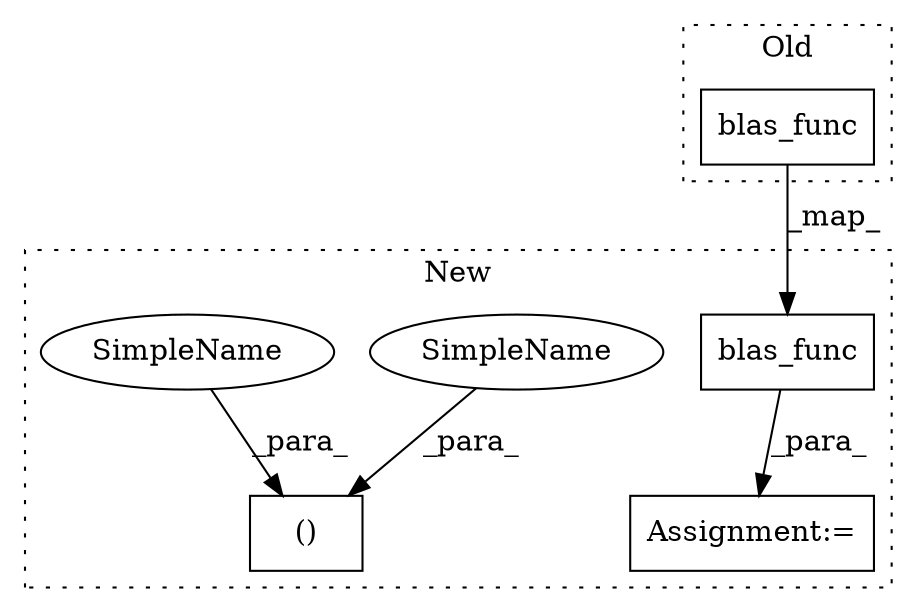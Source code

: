 digraph G {
subgraph cluster0 {
1 [label="blas_func" a="32" s="9289,9306" l="10,1" shape="box"];
label = "Old";
style="dotted";
}
subgraph cluster1 {
2 [label="blas_func" a="32" s="9377,9394" l="10,1" shape="box"];
3 [label="Assignment:=" a="7" s="9370" l="2" shape="box"];
4 [label="()" a="106" s="9355" l="15" shape="box"];
5 [label="SimpleName" a="42" s="9355" l="1" shape="ellipse"];
6 [label="SimpleName" a="42" s="9369" l="1" shape="ellipse"];
label = "New";
style="dotted";
}
1 -> 2 [label="_map_"];
2 -> 3 [label="_para_"];
5 -> 4 [label="_para_"];
6 -> 4 [label="_para_"];
}